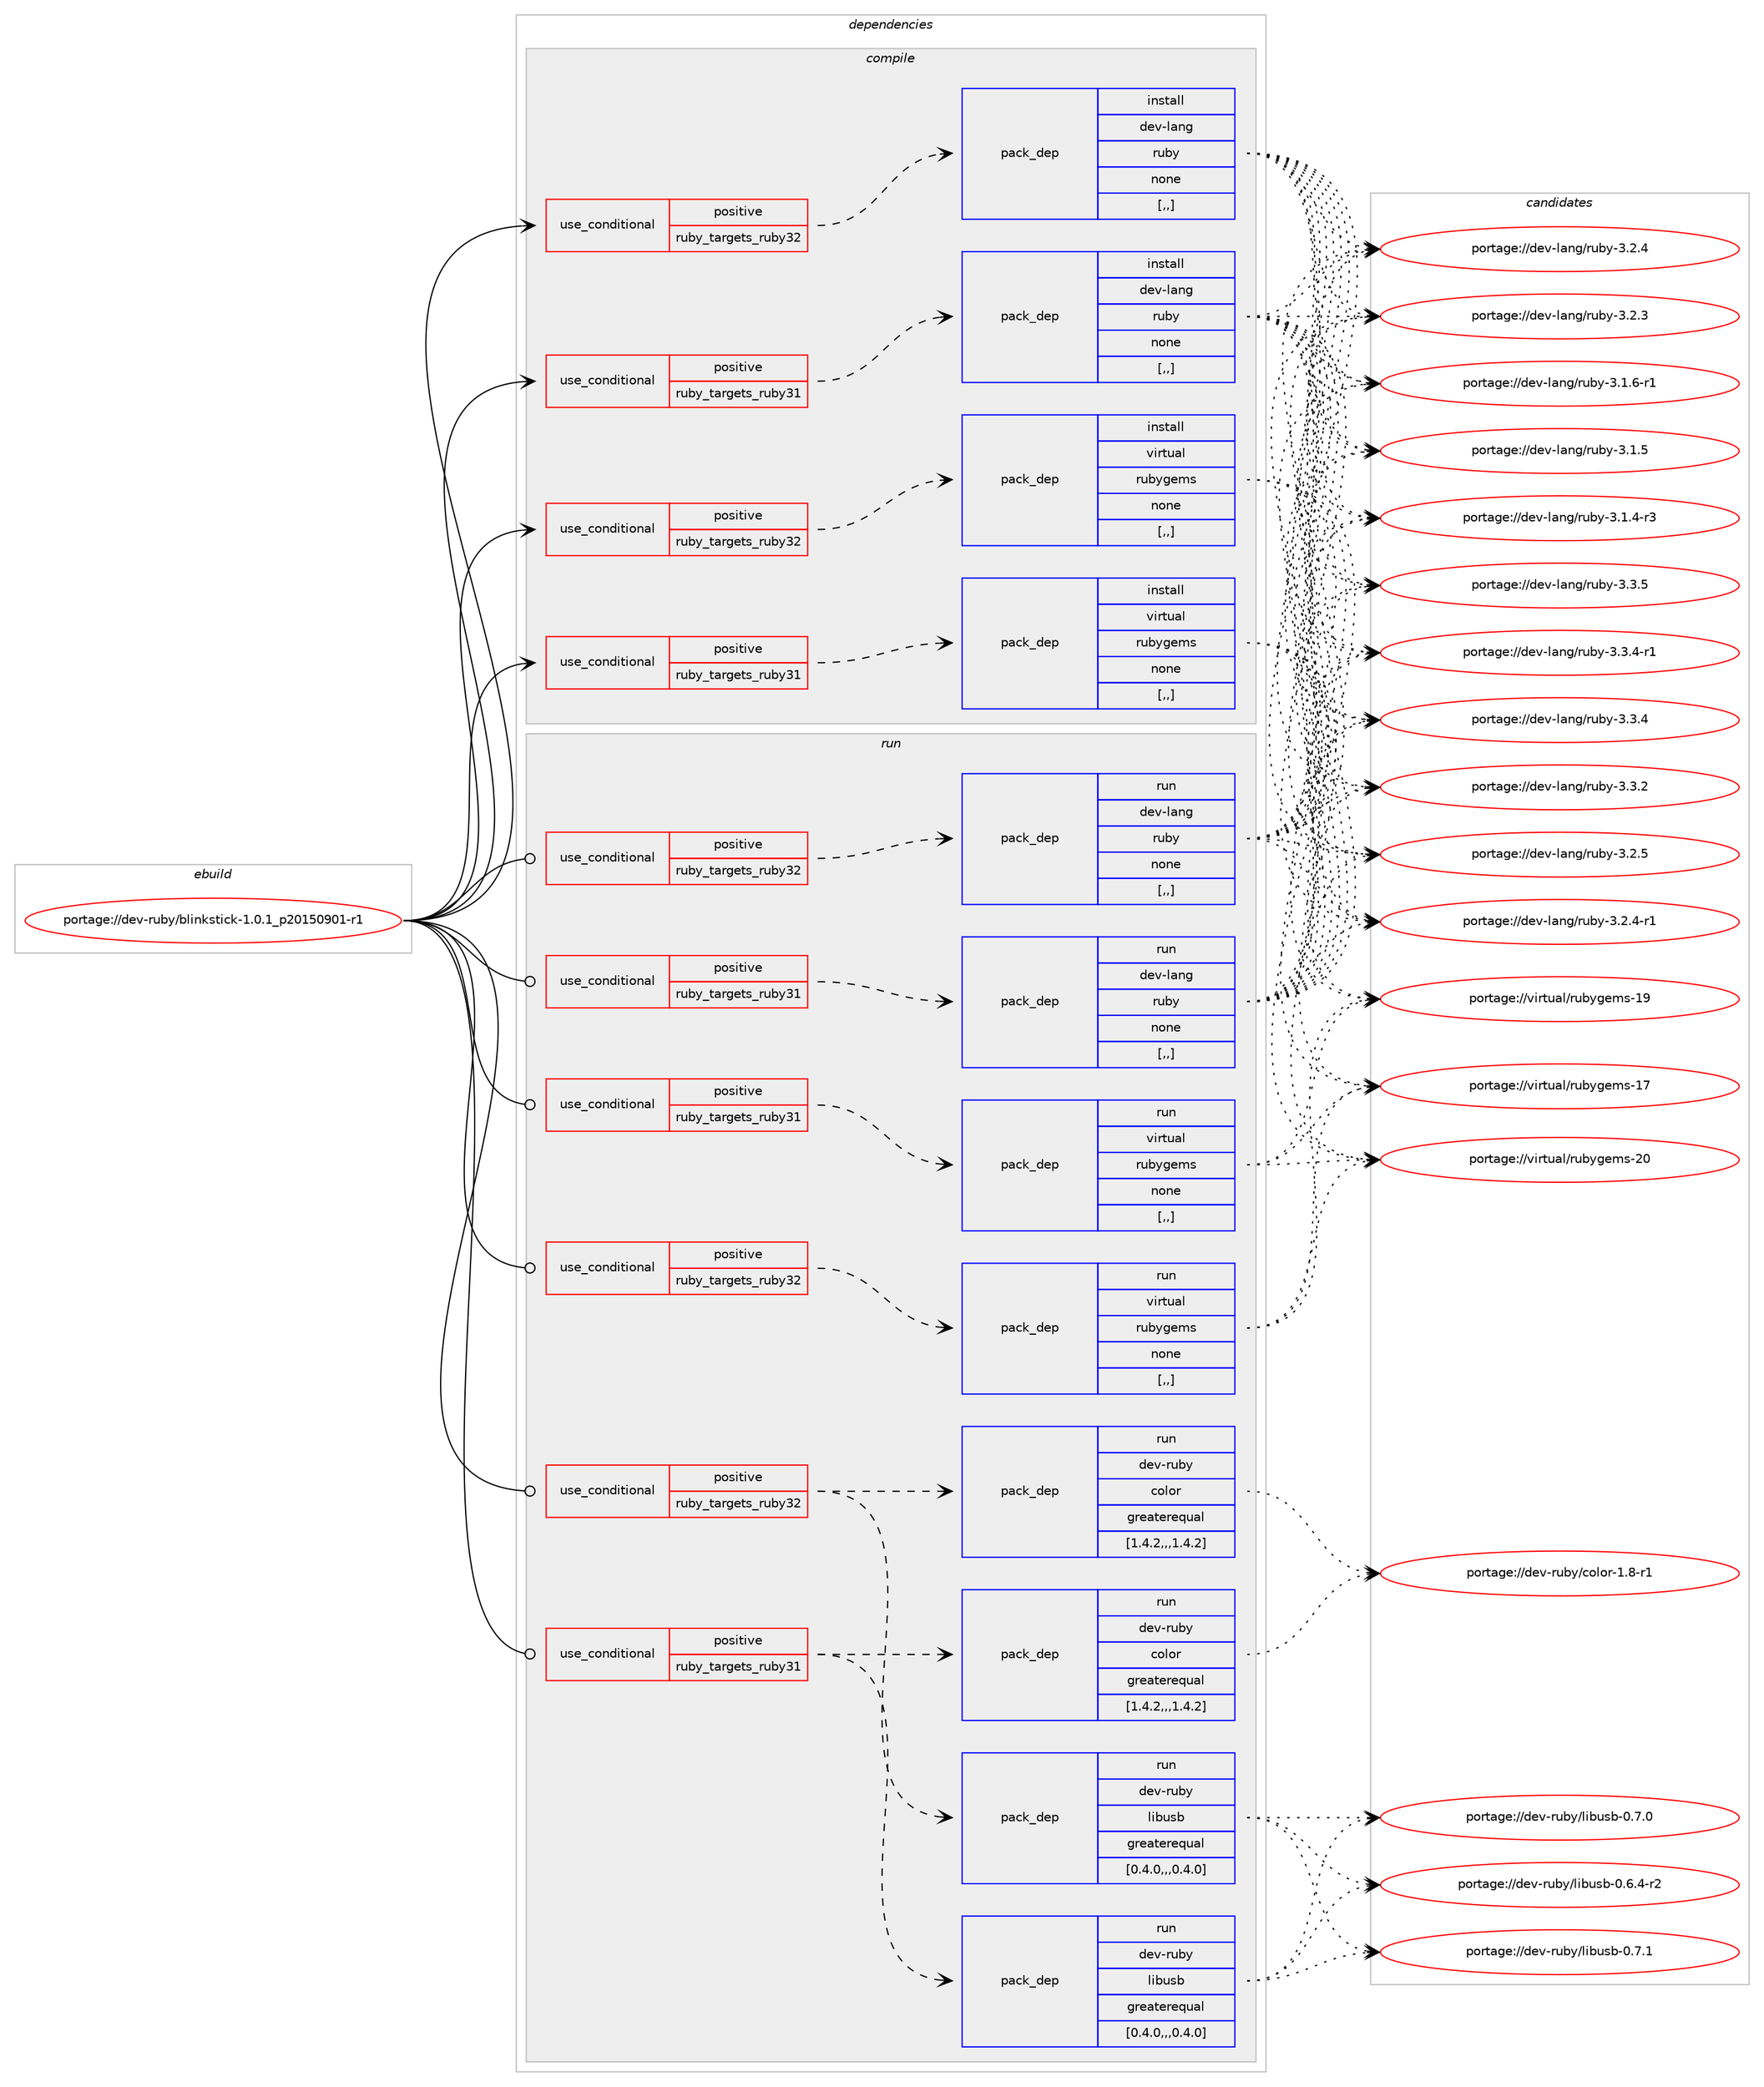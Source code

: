 digraph prolog {

# *************
# Graph options
# *************

newrank=true;
concentrate=true;
compound=true;
graph [rankdir=LR,fontname=Helvetica,fontsize=10,ranksep=1.5];#, ranksep=2.5, nodesep=0.2];
edge  [arrowhead=vee];
node  [fontname=Helvetica,fontsize=10];

# **********
# The ebuild
# **********

subgraph cluster_leftcol {
color=gray;
label=<<i>ebuild</i>>;
id [label="portage://dev-ruby/blinkstick-1.0.1_p20150901-r1", color=red, width=4, href="../dev-ruby/blinkstick-1.0.1_p20150901-r1.svg"];
}

# ****************
# The dependencies
# ****************

subgraph cluster_midcol {
color=gray;
label=<<i>dependencies</i>>;
subgraph cluster_compile {
fillcolor="#eeeeee";
style=filled;
label=<<i>compile</i>>;
subgraph cond175826 {
dependency673552 [label=<<TABLE BORDER="0" CELLBORDER="1" CELLSPACING="0" CELLPADDING="4"><TR><TD ROWSPAN="3" CELLPADDING="10">use_conditional</TD></TR><TR><TD>positive</TD></TR><TR><TD>ruby_targets_ruby31</TD></TR></TABLE>>, shape=none, color=red];
subgraph pack492841 {
dependency673553 [label=<<TABLE BORDER="0" CELLBORDER="1" CELLSPACING="0" CELLPADDING="4" WIDTH="220"><TR><TD ROWSPAN="6" CELLPADDING="30">pack_dep</TD></TR><TR><TD WIDTH="110">install</TD></TR><TR><TD>dev-lang</TD></TR><TR><TD>ruby</TD></TR><TR><TD>none</TD></TR><TR><TD>[,,]</TD></TR></TABLE>>, shape=none, color=blue];
}
dependency673552:e -> dependency673553:w [weight=20,style="dashed",arrowhead="vee"];
}
id:e -> dependency673552:w [weight=20,style="solid",arrowhead="vee"];
subgraph cond175827 {
dependency673554 [label=<<TABLE BORDER="0" CELLBORDER="1" CELLSPACING="0" CELLPADDING="4"><TR><TD ROWSPAN="3" CELLPADDING="10">use_conditional</TD></TR><TR><TD>positive</TD></TR><TR><TD>ruby_targets_ruby31</TD></TR></TABLE>>, shape=none, color=red];
subgraph pack492842 {
dependency673555 [label=<<TABLE BORDER="0" CELLBORDER="1" CELLSPACING="0" CELLPADDING="4" WIDTH="220"><TR><TD ROWSPAN="6" CELLPADDING="30">pack_dep</TD></TR><TR><TD WIDTH="110">install</TD></TR><TR><TD>virtual</TD></TR><TR><TD>rubygems</TD></TR><TR><TD>none</TD></TR><TR><TD>[,,]</TD></TR></TABLE>>, shape=none, color=blue];
}
dependency673554:e -> dependency673555:w [weight=20,style="dashed",arrowhead="vee"];
}
id:e -> dependency673554:w [weight=20,style="solid",arrowhead="vee"];
subgraph cond175828 {
dependency673556 [label=<<TABLE BORDER="0" CELLBORDER="1" CELLSPACING="0" CELLPADDING="4"><TR><TD ROWSPAN="3" CELLPADDING="10">use_conditional</TD></TR><TR><TD>positive</TD></TR><TR><TD>ruby_targets_ruby32</TD></TR></TABLE>>, shape=none, color=red];
subgraph pack492843 {
dependency673557 [label=<<TABLE BORDER="0" CELLBORDER="1" CELLSPACING="0" CELLPADDING="4" WIDTH="220"><TR><TD ROWSPAN="6" CELLPADDING="30">pack_dep</TD></TR><TR><TD WIDTH="110">install</TD></TR><TR><TD>dev-lang</TD></TR><TR><TD>ruby</TD></TR><TR><TD>none</TD></TR><TR><TD>[,,]</TD></TR></TABLE>>, shape=none, color=blue];
}
dependency673556:e -> dependency673557:w [weight=20,style="dashed",arrowhead="vee"];
}
id:e -> dependency673556:w [weight=20,style="solid",arrowhead="vee"];
subgraph cond175829 {
dependency673558 [label=<<TABLE BORDER="0" CELLBORDER="1" CELLSPACING="0" CELLPADDING="4"><TR><TD ROWSPAN="3" CELLPADDING="10">use_conditional</TD></TR><TR><TD>positive</TD></TR><TR><TD>ruby_targets_ruby32</TD></TR></TABLE>>, shape=none, color=red];
subgraph pack492844 {
dependency673559 [label=<<TABLE BORDER="0" CELLBORDER="1" CELLSPACING="0" CELLPADDING="4" WIDTH="220"><TR><TD ROWSPAN="6" CELLPADDING="30">pack_dep</TD></TR><TR><TD WIDTH="110">install</TD></TR><TR><TD>virtual</TD></TR><TR><TD>rubygems</TD></TR><TR><TD>none</TD></TR><TR><TD>[,,]</TD></TR></TABLE>>, shape=none, color=blue];
}
dependency673558:e -> dependency673559:w [weight=20,style="dashed",arrowhead="vee"];
}
id:e -> dependency673558:w [weight=20,style="solid",arrowhead="vee"];
}
subgraph cluster_compileandrun {
fillcolor="#eeeeee";
style=filled;
label=<<i>compile and run</i>>;
}
subgraph cluster_run {
fillcolor="#eeeeee";
style=filled;
label=<<i>run</i>>;
subgraph cond175830 {
dependency673560 [label=<<TABLE BORDER="0" CELLBORDER="1" CELLSPACING="0" CELLPADDING="4"><TR><TD ROWSPAN="3" CELLPADDING="10">use_conditional</TD></TR><TR><TD>positive</TD></TR><TR><TD>ruby_targets_ruby31</TD></TR></TABLE>>, shape=none, color=red];
subgraph pack492845 {
dependency673561 [label=<<TABLE BORDER="0" CELLBORDER="1" CELLSPACING="0" CELLPADDING="4" WIDTH="220"><TR><TD ROWSPAN="6" CELLPADDING="30">pack_dep</TD></TR><TR><TD WIDTH="110">run</TD></TR><TR><TD>dev-lang</TD></TR><TR><TD>ruby</TD></TR><TR><TD>none</TD></TR><TR><TD>[,,]</TD></TR></TABLE>>, shape=none, color=blue];
}
dependency673560:e -> dependency673561:w [weight=20,style="dashed",arrowhead="vee"];
}
id:e -> dependency673560:w [weight=20,style="solid",arrowhead="odot"];
subgraph cond175831 {
dependency673562 [label=<<TABLE BORDER="0" CELLBORDER="1" CELLSPACING="0" CELLPADDING="4"><TR><TD ROWSPAN="3" CELLPADDING="10">use_conditional</TD></TR><TR><TD>positive</TD></TR><TR><TD>ruby_targets_ruby31</TD></TR></TABLE>>, shape=none, color=red];
subgraph pack492846 {
dependency673563 [label=<<TABLE BORDER="0" CELLBORDER="1" CELLSPACING="0" CELLPADDING="4" WIDTH="220"><TR><TD ROWSPAN="6" CELLPADDING="30">pack_dep</TD></TR><TR><TD WIDTH="110">run</TD></TR><TR><TD>dev-ruby</TD></TR><TR><TD>color</TD></TR><TR><TD>greaterequal</TD></TR><TR><TD>[1.4.2,,,1.4.2]</TD></TR></TABLE>>, shape=none, color=blue];
}
dependency673562:e -> dependency673563:w [weight=20,style="dashed",arrowhead="vee"];
subgraph pack492847 {
dependency673564 [label=<<TABLE BORDER="0" CELLBORDER="1" CELLSPACING="0" CELLPADDING="4" WIDTH="220"><TR><TD ROWSPAN="6" CELLPADDING="30">pack_dep</TD></TR><TR><TD WIDTH="110">run</TD></TR><TR><TD>dev-ruby</TD></TR><TR><TD>libusb</TD></TR><TR><TD>greaterequal</TD></TR><TR><TD>[0.4.0,,,0.4.0]</TD></TR></TABLE>>, shape=none, color=blue];
}
dependency673562:e -> dependency673564:w [weight=20,style="dashed",arrowhead="vee"];
}
id:e -> dependency673562:w [weight=20,style="solid",arrowhead="odot"];
subgraph cond175832 {
dependency673565 [label=<<TABLE BORDER="0" CELLBORDER="1" CELLSPACING="0" CELLPADDING="4"><TR><TD ROWSPAN="3" CELLPADDING="10">use_conditional</TD></TR><TR><TD>positive</TD></TR><TR><TD>ruby_targets_ruby31</TD></TR></TABLE>>, shape=none, color=red];
subgraph pack492848 {
dependency673566 [label=<<TABLE BORDER="0" CELLBORDER="1" CELLSPACING="0" CELLPADDING="4" WIDTH="220"><TR><TD ROWSPAN="6" CELLPADDING="30">pack_dep</TD></TR><TR><TD WIDTH="110">run</TD></TR><TR><TD>virtual</TD></TR><TR><TD>rubygems</TD></TR><TR><TD>none</TD></TR><TR><TD>[,,]</TD></TR></TABLE>>, shape=none, color=blue];
}
dependency673565:e -> dependency673566:w [weight=20,style="dashed",arrowhead="vee"];
}
id:e -> dependency673565:w [weight=20,style="solid",arrowhead="odot"];
subgraph cond175833 {
dependency673567 [label=<<TABLE BORDER="0" CELLBORDER="1" CELLSPACING="0" CELLPADDING="4"><TR><TD ROWSPAN="3" CELLPADDING="10">use_conditional</TD></TR><TR><TD>positive</TD></TR><TR><TD>ruby_targets_ruby32</TD></TR></TABLE>>, shape=none, color=red];
subgraph pack492849 {
dependency673568 [label=<<TABLE BORDER="0" CELLBORDER="1" CELLSPACING="0" CELLPADDING="4" WIDTH="220"><TR><TD ROWSPAN="6" CELLPADDING="30">pack_dep</TD></TR><TR><TD WIDTH="110">run</TD></TR><TR><TD>dev-lang</TD></TR><TR><TD>ruby</TD></TR><TR><TD>none</TD></TR><TR><TD>[,,]</TD></TR></TABLE>>, shape=none, color=blue];
}
dependency673567:e -> dependency673568:w [weight=20,style="dashed",arrowhead="vee"];
}
id:e -> dependency673567:w [weight=20,style="solid",arrowhead="odot"];
subgraph cond175834 {
dependency673569 [label=<<TABLE BORDER="0" CELLBORDER="1" CELLSPACING="0" CELLPADDING="4"><TR><TD ROWSPAN="3" CELLPADDING="10">use_conditional</TD></TR><TR><TD>positive</TD></TR><TR><TD>ruby_targets_ruby32</TD></TR></TABLE>>, shape=none, color=red];
subgraph pack492850 {
dependency673570 [label=<<TABLE BORDER="0" CELLBORDER="1" CELLSPACING="0" CELLPADDING="4" WIDTH="220"><TR><TD ROWSPAN="6" CELLPADDING="30">pack_dep</TD></TR><TR><TD WIDTH="110">run</TD></TR><TR><TD>dev-ruby</TD></TR><TR><TD>color</TD></TR><TR><TD>greaterequal</TD></TR><TR><TD>[1.4.2,,,1.4.2]</TD></TR></TABLE>>, shape=none, color=blue];
}
dependency673569:e -> dependency673570:w [weight=20,style="dashed",arrowhead="vee"];
subgraph pack492851 {
dependency673571 [label=<<TABLE BORDER="0" CELLBORDER="1" CELLSPACING="0" CELLPADDING="4" WIDTH="220"><TR><TD ROWSPAN="6" CELLPADDING="30">pack_dep</TD></TR><TR><TD WIDTH="110">run</TD></TR><TR><TD>dev-ruby</TD></TR><TR><TD>libusb</TD></TR><TR><TD>greaterequal</TD></TR><TR><TD>[0.4.0,,,0.4.0]</TD></TR></TABLE>>, shape=none, color=blue];
}
dependency673569:e -> dependency673571:w [weight=20,style="dashed",arrowhead="vee"];
}
id:e -> dependency673569:w [weight=20,style="solid",arrowhead="odot"];
subgraph cond175835 {
dependency673572 [label=<<TABLE BORDER="0" CELLBORDER="1" CELLSPACING="0" CELLPADDING="4"><TR><TD ROWSPAN="3" CELLPADDING="10">use_conditional</TD></TR><TR><TD>positive</TD></TR><TR><TD>ruby_targets_ruby32</TD></TR></TABLE>>, shape=none, color=red];
subgraph pack492852 {
dependency673573 [label=<<TABLE BORDER="0" CELLBORDER="1" CELLSPACING="0" CELLPADDING="4" WIDTH="220"><TR><TD ROWSPAN="6" CELLPADDING="30">pack_dep</TD></TR><TR><TD WIDTH="110">run</TD></TR><TR><TD>virtual</TD></TR><TR><TD>rubygems</TD></TR><TR><TD>none</TD></TR><TR><TD>[,,]</TD></TR></TABLE>>, shape=none, color=blue];
}
dependency673572:e -> dependency673573:w [weight=20,style="dashed",arrowhead="vee"];
}
id:e -> dependency673572:w [weight=20,style="solid",arrowhead="odot"];
}
}

# **************
# The candidates
# **************

subgraph cluster_choices {
rank=same;
color=gray;
label=<<i>candidates</i>>;

subgraph choice492841 {
color=black;
nodesep=1;
choice10010111845108971101034711411798121455146514653 [label="portage://dev-lang/ruby-3.3.5", color=red, width=4,href="../dev-lang/ruby-3.3.5.svg"];
choice100101118451089711010347114117981214551465146524511449 [label="portage://dev-lang/ruby-3.3.4-r1", color=red, width=4,href="../dev-lang/ruby-3.3.4-r1.svg"];
choice10010111845108971101034711411798121455146514652 [label="portage://dev-lang/ruby-3.3.4", color=red, width=4,href="../dev-lang/ruby-3.3.4.svg"];
choice10010111845108971101034711411798121455146514650 [label="portage://dev-lang/ruby-3.3.2", color=red, width=4,href="../dev-lang/ruby-3.3.2.svg"];
choice10010111845108971101034711411798121455146504653 [label="portage://dev-lang/ruby-3.2.5", color=red, width=4,href="../dev-lang/ruby-3.2.5.svg"];
choice100101118451089711010347114117981214551465046524511449 [label="portage://dev-lang/ruby-3.2.4-r1", color=red, width=4,href="../dev-lang/ruby-3.2.4-r1.svg"];
choice10010111845108971101034711411798121455146504652 [label="portage://dev-lang/ruby-3.2.4", color=red, width=4,href="../dev-lang/ruby-3.2.4.svg"];
choice10010111845108971101034711411798121455146504651 [label="portage://dev-lang/ruby-3.2.3", color=red, width=4,href="../dev-lang/ruby-3.2.3.svg"];
choice100101118451089711010347114117981214551464946544511449 [label="portage://dev-lang/ruby-3.1.6-r1", color=red, width=4,href="../dev-lang/ruby-3.1.6-r1.svg"];
choice10010111845108971101034711411798121455146494653 [label="portage://dev-lang/ruby-3.1.5", color=red, width=4,href="../dev-lang/ruby-3.1.5.svg"];
choice100101118451089711010347114117981214551464946524511451 [label="portage://dev-lang/ruby-3.1.4-r3", color=red, width=4,href="../dev-lang/ruby-3.1.4-r3.svg"];
dependency673553:e -> choice10010111845108971101034711411798121455146514653:w [style=dotted,weight="100"];
dependency673553:e -> choice100101118451089711010347114117981214551465146524511449:w [style=dotted,weight="100"];
dependency673553:e -> choice10010111845108971101034711411798121455146514652:w [style=dotted,weight="100"];
dependency673553:e -> choice10010111845108971101034711411798121455146514650:w [style=dotted,weight="100"];
dependency673553:e -> choice10010111845108971101034711411798121455146504653:w [style=dotted,weight="100"];
dependency673553:e -> choice100101118451089711010347114117981214551465046524511449:w [style=dotted,weight="100"];
dependency673553:e -> choice10010111845108971101034711411798121455146504652:w [style=dotted,weight="100"];
dependency673553:e -> choice10010111845108971101034711411798121455146504651:w [style=dotted,weight="100"];
dependency673553:e -> choice100101118451089711010347114117981214551464946544511449:w [style=dotted,weight="100"];
dependency673553:e -> choice10010111845108971101034711411798121455146494653:w [style=dotted,weight="100"];
dependency673553:e -> choice100101118451089711010347114117981214551464946524511451:w [style=dotted,weight="100"];
}
subgraph choice492842 {
color=black;
nodesep=1;
choice118105114116117971084711411798121103101109115455048 [label="portage://virtual/rubygems-20", color=red, width=4,href="../virtual/rubygems-20.svg"];
choice118105114116117971084711411798121103101109115454957 [label="portage://virtual/rubygems-19", color=red, width=4,href="../virtual/rubygems-19.svg"];
choice118105114116117971084711411798121103101109115454955 [label="portage://virtual/rubygems-17", color=red, width=4,href="../virtual/rubygems-17.svg"];
dependency673555:e -> choice118105114116117971084711411798121103101109115455048:w [style=dotted,weight="100"];
dependency673555:e -> choice118105114116117971084711411798121103101109115454957:w [style=dotted,weight="100"];
dependency673555:e -> choice118105114116117971084711411798121103101109115454955:w [style=dotted,weight="100"];
}
subgraph choice492843 {
color=black;
nodesep=1;
choice10010111845108971101034711411798121455146514653 [label="portage://dev-lang/ruby-3.3.5", color=red, width=4,href="../dev-lang/ruby-3.3.5.svg"];
choice100101118451089711010347114117981214551465146524511449 [label="portage://dev-lang/ruby-3.3.4-r1", color=red, width=4,href="../dev-lang/ruby-3.3.4-r1.svg"];
choice10010111845108971101034711411798121455146514652 [label="portage://dev-lang/ruby-3.3.4", color=red, width=4,href="../dev-lang/ruby-3.3.4.svg"];
choice10010111845108971101034711411798121455146514650 [label="portage://dev-lang/ruby-3.3.2", color=red, width=4,href="../dev-lang/ruby-3.3.2.svg"];
choice10010111845108971101034711411798121455146504653 [label="portage://dev-lang/ruby-3.2.5", color=red, width=4,href="../dev-lang/ruby-3.2.5.svg"];
choice100101118451089711010347114117981214551465046524511449 [label="portage://dev-lang/ruby-3.2.4-r1", color=red, width=4,href="../dev-lang/ruby-3.2.4-r1.svg"];
choice10010111845108971101034711411798121455146504652 [label="portage://dev-lang/ruby-3.2.4", color=red, width=4,href="../dev-lang/ruby-3.2.4.svg"];
choice10010111845108971101034711411798121455146504651 [label="portage://dev-lang/ruby-3.2.3", color=red, width=4,href="../dev-lang/ruby-3.2.3.svg"];
choice100101118451089711010347114117981214551464946544511449 [label="portage://dev-lang/ruby-3.1.6-r1", color=red, width=4,href="../dev-lang/ruby-3.1.6-r1.svg"];
choice10010111845108971101034711411798121455146494653 [label="portage://dev-lang/ruby-3.1.5", color=red, width=4,href="../dev-lang/ruby-3.1.5.svg"];
choice100101118451089711010347114117981214551464946524511451 [label="portage://dev-lang/ruby-3.1.4-r3", color=red, width=4,href="../dev-lang/ruby-3.1.4-r3.svg"];
dependency673557:e -> choice10010111845108971101034711411798121455146514653:w [style=dotted,weight="100"];
dependency673557:e -> choice100101118451089711010347114117981214551465146524511449:w [style=dotted,weight="100"];
dependency673557:e -> choice10010111845108971101034711411798121455146514652:w [style=dotted,weight="100"];
dependency673557:e -> choice10010111845108971101034711411798121455146514650:w [style=dotted,weight="100"];
dependency673557:e -> choice10010111845108971101034711411798121455146504653:w [style=dotted,weight="100"];
dependency673557:e -> choice100101118451089711010347114117981214551465046524511449:w [style=dotted,weight="100"];
dependency673557:e -> choice10010111845108971101034711411798121455146504652:w [style=dotted,weight="100"];
dependency673557:e -> choice10010111845108971101034711411798121455146504651:w [style=dotted,weight="100"];
dependency673557:e -> choice100101118451089711010347114117981214551464946544511449:w [style=dotted,weight="100"];
dependency673557:e -> choice10010111845108971101034711411798121455146494653:w [style=dotted,weight="100"];
dependency673557:e -> choice100101118451089711010347114117981214551464946524511451:w [style=dotted,weight="100"];
}
subgraph choice492844 {
color=black;
nodesep=1;
choice118105114116117971084711411798121103101109115455048 [label="portage://virtual/rubygems-20", color=red, width=4,href="../virtual/rubygems-20.svg"];
choice118105114116117971084711411798121103101109115454957 [label="portage://virtual/rubygems-19", color=red, width=4,href="../virtual/rubygems-19.svg"];
choice118105114116117971084711411798121103101109115454955 [label="portage://virtual/rubygems-17", color=red, width=4,href="../virtual/rubygems-17.svg"];
dependency673559:e -> choice118105114116117971084711411798121103101109115455048:w [style=dotted,weight="100"];
dependency673559:e -> choice118105114116117971084711411798121103101109115454957:w [style=dotted,weight="100"];
dependency673559:e -> choice118105114116117971084711411798121103101109115454955:w [style=dotted,weight="100"];
}
subgraph choice492845 {
color=black;
nodesep=1;
choice10010111845108971101034711411798121455146514653 [label="portage://dev-lang/ruby-3.3.5", color=red, width=4,href="../dev-lang/ruby-3.3.5.svg"];
choice100101118451089711010347114117981214551465146524511449 [label="portage://dev-lang/ruby-3.3.4-r1", color=red, width=4,href="../dev-lang/ruby-3.3.4-r1.svg"];
choice10010111845108971101034711411798121455146514652 [label="portage://dev-lang/ruby-3.3.4", color=red, width=4,href="../dev-lang/ruby-3.3.4.svg"];
choice10010111845108971101034711411798121455146514650 [label="portage://dev-lang/ruby-3.3.2", color=red, width=4,href="../dev-lang/ruby-3.3.2.svg"];
choice10010111845108971101034711411798121455146504653 [label="portage://dev-lang/ruby-3.2.5", color=red, width=4,href="../dev-lang/ruby-3.2.5.svg"];
choice100101118451089711010347114117981214551465046524511449 [label="portage://dev-lang/ruby-3.2.4-r1", color=red, width=4,href="../dev-lang/ruby-3.2.4-r1.svg"];
choice10010111845108971101034711411798121455146504652 [label="portage://dev-lang/ruby-3.2.4", color=red, width=4,href="../dev-lang/ruby-3.2.4.svg"];
choice10010111845108971101034711411798121455146504651 [label="portage://dev-lang/ruby-3.2.3", color=red, width=4,href="../dev-lang/ruby-3.2.3.svg"];
choice100101118451089711010347114117981214551464946544511449 [label="portage://dev-lang/ruby-3.1.6-r1", color=red, width=4,href="../dev-lang/ruby-3.1.6-r1.svg"];
choice10010111845108971101034711411798121455146494653 [label="portage://dev-lang/ruby-3.1.5", color=red, width=4,href="../dev-lang/ruby-3.1.5.svg"];
choice100101118451089711010347114117981214551464946524511451 [label="portage://dev-lang/ruby-3.1.4-r3", color=red, width=4,href="../dev-lang/ruby-3.1.4-r3.svg"];
dependency673561:e -> choice10010111845108971101034711411798121455146514653:w [style=dotted,weight="100"];
dependency673561:e -> choice100101118451089711010347114117981214551465146524511449:w [style=dotted,weight="100"];
dependency673561:e -> choice10010111845108971101034711411798121455146514652:w [style=dotted,weight="100"];
dependency673561:e -> choice10010111845108971101034711411798121455146514650:w [style=dotted,weight="100"];
dependency673561:e -> choice10010111845108971101034711411798121455146504653:w [style=dotted,weight="100"];
dependency673561:e -> choice100101118451089711010347114117981214551465046524511449:w [style=dotted,weight="100"];
dependency673561:e -> choice10010111845108971101034711411798121455146504652:w [style=dotted,weight="100"];
dependency673561:e -> choice10010111845108971101034711411798121455146504651:w [style=dotted,weight="100"];
dependency673561:e -> choice100101118451089711010347114117981214551464946544511449:w [style=dotted,weight="100"];
dependency673561:e -> choice10010111845108971101034711411798121455146494653:w [style=dotted,weight="100"];
dependency673561:e -> choice100101118451089711010347114117981214551464946524511451:w [style=dotted,weight="100"];
}
subgraph choice492846 {
color=black;
nodesep=1;
choice10010111845114117981214799111108111114454946564511449 [label="portage://dev-ruby/color-1.8-r1", color=red, width=4,href="../dev-ruby/color-1.8-r1.svg"];
dependency673563:e -> choice10010111845114117981214799111108111114454946564511449:w [style=dotted,weight="100"];
}
subgraph choice492847 {
color=black;
nodesep=1;
choice1001011184511411798121471081059811711598454846554649 [label="portage://dev-ruby/libusb-0.7.1", color=red, width=4,href="../dev-ruby/libusb-0.7.1.svg"];
choice1001011184511411798121471081059811711598454846554648 [label="portage://dev-ruby/libusb-0.7.0", color=red, width=4,href="../dev-ruby/libusb-0.7.0.svg"];
choice10010111845114117981214710810598117115984548465446524511450 [label="portage://dev-ruby/libusb-0.6.4-r2", color=red, width=4,href="../dev-ruby/libusb-0.6.4-r2.svg"];
dependency673564:e -> choice1001011184511411798121471081059811711598454846554649:w [style=dotted,weight="100"];
dependency673564:e -> choice1001011184511411798121471081059811711598454846554648:w [style=dotted,weight="100"];
dependency673564:e -> choice10010111845114117981214710810598117115984548465446524511450:w [style=dotted,weight="100"];
}
subgraph choice492848 {
color=black;
nodesep=1;
choice118105114116117971084711411798121103101109115455048 [label="portage://virtual/rubygems-20", color=red, width=4,href="../virtual/rubygems-20.svg"];
choice118105114116117971084711411798121103101109115454957 [label="portage://virtual/rubygems-19", color=red, width=4,href="../virtual/rubygems-19.svg"];
choice118105114116117971084711411798121103101109115454955 [label="portage://virtual/rubygems-17", color=red, width=4,href="../virtual/rubygems-17.svg"];
dependency673566:e -> choice118105114116117971084711411798121103101109115455048:w [style=dotted,weight="100"];
dependency673566:e -> choice118105114116117971084711411798121103101109115454957:w [style=dotted,weight="100"];
dependency673566:e -> choice118105114116117971084711411798121103101109115454955:w [style=dotted,weight="100"];
}
subgraph choice492849 {
color=black;
nodesep=1;
choice10010111845108971101034711411798121455146514653 [label="portage://dev-lang/ruby-3.3.5", color=red, width=4,href="../dev-lang/ruby-3.3.5.svg"];
choice100101118451089711010347114117981214551465146524511449 [label="portage://dev-lang/ruby-3.3.4-r1", color=red, width=4,href="../dev-lang/ruby-3.3.4-r1.svg"];
choice10010111845108971101034711411798121455146514652 [label="portage://dev-lang/ruby-3.3.4", color=red, width=4,href="../dev-lang/ruby-3.3.4.svg"];
choice10010111845108971101034711411798121455146514650 [label="portage://dev-lang/ruby-3.3.2", color=red, width=4,href="../dev-lang/ruby-3.3.2.svg"];
choice10010111845108971101034711411798121455146504653 [label="portage://dev-lang/ruby-3.2.5", color=red, width=4,href="../dev-lang/ruby-3.2.5.svg"];
choice100101118451089711010347114117981214551465046524511449 [label="portage://dev-lang/ruby-3.2.4-r1", color=red, width=4,href="../dev-lang/ruby-3.2.4-r1.svg"];
choice10010111845108971101034711411798121455146504652 [label="portage://dev-lang/ruby-3.2.4", color=red, width=4,href="../dev-lang/ruby-3.2.4.svg"];
choice10010111845108971101034711411798121455146504651 [label="portage://dev-lang/ruby-3.2.3", color=red, width=4,href="../dev-lang/ruby-3.2.3.svg"];
choice100101118451089711010347114117981214551464946544511449 [label="portage://dev-lang/ruby-3.1.6-r1", color=red, width=4,href="../dev-lang/ruby-3.1.6-r1.svg"];
choice10010111845108971101034711411798121455146494653 [label="portage://dev-lang/ruby-3.1.5", color=red, width=4,href="../dev-lang/ruby-3.1.5.svg"];
choice100101118451089711010347114117981214551464946524511451 [label="portage://dev-lang/ruby-3.1.4-r3", color=red, width=4,href="../dev-lang/ruby-3.1.4-r3.svg"];
dependency673568:e -> choice10010111845108971101034711411798121455146514653:w [style=dotted,weight="100"];
dependency673568:e -> choice100101118451089711010347114117981214551465146524511449:w [style=dotted,weight="100"];
dependency673568:e -> choice10010111845108971101034711411798121455146514652:w [style=dotted,weight="100"];
dependency673568:e -> choice10010111845108971101034711411798121455146514650:w [style=dotted,weight="100"];
dependency673568:e -> choice10010111845108971101034711411798121455146504653:w [style=dotted,weight="100"];
dependency673568:e -> choice100101118451089711010347114117981214551465046524511449:w [style=dotted,weight="100"];
dependency673568:e -> choice10010111845108971101034711411798121455146504652:w [style=dotted,weight="100"];
dependency673568:e -> choice10010111845108971101034711411798121455146504651:w [style=dotted,weight="100"];
dependency673568:e -> choice100101118451089711010347114117981214551464946544511449:w [style=dotted,weight="100"];
dependency673568:e -> choice10010111845108971101034711411798121455146494653:w [style=dotted,weight="100"];
dependency673568:e -> choice100101118451089711010347114117981214551464946524511451:w [style=dotted,weight="100"];
}
subgraph choice492850 {
color=black;
nodesep=1;
choice10010111845114117981214799111108111114454946564511449 [label="portage://dev-ruby/color-1.8-r1", color=red, width=4,href="../dev-ruby/color-1.8-r1.svg"];
dependency673570:e -> choice10010111845114117981214799111108111114454946564511449:w [style=dotted,weight="100"];
}
subgraph choice492851 {
color=black;
nodesep=1;
choice1001011184511411798121471081059811711598454846554649 [label="portage://dev-ruby/libusb-0.7.1", color=red, width=4,href="../dev-ruby/libusb-0.7.1.svg"];
choice1001011184511411798121471081059811711598454846554648 [label="portage://dev-ruby/libusb-0.7.0", color=red, width=4,href="../dev-ruby/libusb-0.7.0.svg"];
choice10010111845114117981214710810598117115984548465446524511450 [label="portage://dev-ruby/libusb-0.6.4-r2", color=red, width=4,href="../dev-ruby/libusb-0.6.4-r2.svg"];
dependency673571:e -> choice1001011184511411798121471081059811711598454846554649:w [style=dotted,weight="100"];
dependency673571:e -> choice1001011184511411798121471081059811711598454846554648:w [style=dotted,weight="100"];
dependency673571:e -> choice10010111845114117981214710810598117115984548465446524511450:w [style=dotted,weight="100"];
}
subgraph choice492852 {
color=black;
nodesep=1;
choice118105114116117971084711411798121103101109115455048 [label="portage://virtual/rubygems-20", color=red, width=4,href="../virtual/rubygems-20.svg"];
choice118105114116117971084711411798121103101109115454957 [label="portage://virtual/rubygems-19", color=red, width=4,href="../virtual/rubygems-19.svg"];
choice118105114116117971084711411798121103101109115454955 [label="portage://virtual/rubygems-17", color=red, width=4,href="../virtual/rubygems-17.svg"];
dependency673573:e -> choice118105114116117971084711411798121103101109115455048:w [style=dotted,weight="100"];
dependency673573:e -> choice118105114116117971084711411798121103101109115454957:w [style=dotted,weight="100"];
dependency673573:e -> choice118105114116117971084711411798121103101109115454955:w [style=dotted,weight="100"];
}
}

}
